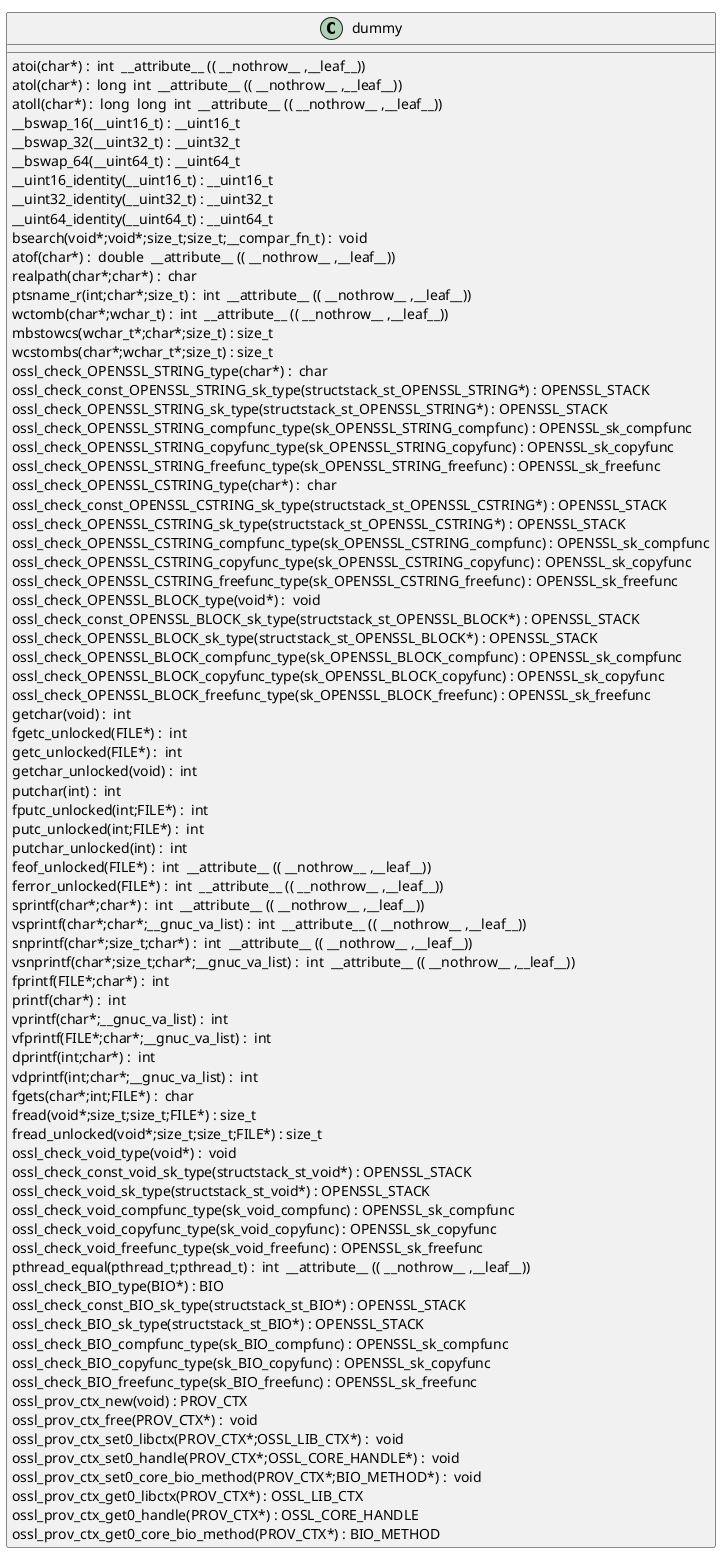 @startuml
!pragma layout smetana
class dummy {
atoi(char*) :  int  __attribute__ (( __nothrow__ ,__leaf__)) [[[./../../.././qc/providers/common/provider_ctx.c.html#165]]]
atol(char*) :  long  int  __attribute__ (( __nothrow__ ,__leaf__)) [[[./../../.././qc/providers/common/provider_ctx.c.html#170]]]
atoll(char*) :  long  long  int  __attribute__ (( __nothrow__ ,__leaf__)) [[[./../../.././qc/providers/common/provider_ctx.c.html#177]]]
__bswap_16(__uint16_t) : __uint16_t [[[./../../.././qc/providers/common/provider_ctx.c.html#477]]]
__bswap_32(__uint32_t) : __uint32_t [[[./../../.././qc/providers/common/provider_ctx.c.html#492]]]
__bswap_64(__uint64_t) : __uint64_t [[[./../../.././qc/providers/common/provider_ctx.c.html#502]]]
__uint16_identity(__uint16_t) : __uint16_t [[[./../../.././qc/providers/common/provider_ctx.c.html#514]]]
__uint32_identity(__uint32_t) : __uint32_t [[[./../../.././qc/providers/common/provider_ctx.c.html#520]]]
__uint64_identity(__uint64_t) : __uint64_t [[[./../../.././qc/providers/common/provider_ctx.c.html#526]]]
bsearch(void*;void*;size_t;size_t;__compar_fn_t) :  void  [[[./../../.././qc/providers/common/provider_ctx.c.html#1194]]]
atof(char*) :  double  __attribute__ (( __nothrow__ ,__leaf__)) [[[./../../.././qc/providers/common/provider_ctx.c.html#1]]]
realpath(char*;char*) :  char  [[[./../../.././qc/providers/common/provider_ctx.c.html#1]]]
ptsname_r(int;char*;size_t) :  int  __attribute__ (( __nothrow__ ,__leaf__)) [[[./../../.././qc/providers/common/provider_ctx.c.html#1]]]
wctomb(char*;wchar_t) :  int  __attribute__ (( __nothrow__ ,__leaf__)) [[[./../../.././qc/providers/common/provider_ctx.c.html#1]]]
mbstowcs(wchar_t*;char*;size_t) : size_t [[[./../../.././qc/providers/common/provider_ctx.c.html#1]]]
wcstombs(char*;wchar_t*;size_t) : size_t [[[./../../.././qc/providers/common/provider_ctx.c.html#1]]]
ossl_check_OPENSSL_STRING_type(char*) :  char  [[[./../../.././qc/providers/common/provider_ctx.c.html#1]]]
ossl_check_const_OPENSSL_STRING_sk_type(structstack_st_OPENSSL_STRING*) : OPENSSL_STACK [[[./../../.././qc/providers/common/provider_ctx.c.html#1]]]
ossl_check_OPENSSL_STRING_sk_type(structstack_st_OPENSSL_STRING*) : OPENSSL_STACK [[[./../../.././qc/providers/common/provider_ctx.c.html#1]]]
ossl_check_OPENSSL_STRING_compfunc_type(sk_OPENSSL_STRING_compfunc) : OPENSSL_sk_compfunc [[[./../../.././qc/providers/common/provider_ctx.c.html#1]]]
ossl_check_OPENSSL_STRING_copyfunc_type(sk_OPENSSL_STRING_copyfunc) : OPENSSL_sk_copyfunc [[[./../../.././qc/providers/common/provider_ctx.c.html#1]]]
ossl_check_OPENSSL_STRING_freefunc_type(sk_OPENSSL_STRING_freefunc) : OPENSSL_sk_freefunc [[[./../../.././qc/providers/common/provider_ctx.c.html#1]]]
ossl_check_OPENSSL_CSTRING_type(char*) :  char  [[[./../../.././qc/providers/common/provider_ctx.c.html#1]]]
ossl_check_const_OPENSSL_CSTRING_sk_type(structstack_st_OPENSSL_CSTRING*) : OPENSSL_STACK [[[./../../.././qc/providers/common/provider_ctx.c.html#1]]]
ossl_check_OPENSSL_CSTRING_sk_type(structstack_st_OPENSSL_CSTRING*) : OPENSSL_STACK [[[./../../.././qc/providers/common/provider_ctx.c.html#1]]]
ossl_check_OPENSSL_CSTRING_compfunc_type(sk_OPENSSL_CSTRING_compfunc) : OPENSSL_sk_compfunc [[[./../../.././qc/providers/common/provider_ctx.c.html#1]]]
ossl_check_OPENSSL_CSTRING_copyfunc_type(sk_OPENSSL_CSTRING_copyfunc) : OPENSSL_sk_copyfunc [[[./../../.././qc/providers/common/provider_ctx.c.html#1]]]
ossl_check_OPENSSL_CSTRING_freefunc_type(sk_OPENSSL_CSTRING_freefunc) : OPENSSL_sk_freefunc [[[./../../.././qc/providers/common/provider_ctx.c.html#1]]]
ossl_check_OPENSSL_BLOCK_type(void*) :  void  [[[./../../.././qc/providers/common/provider_ctx.c.html#1]]]
ossl_check_const_OPENSSL_BLOCK_sk_type(structstack_st_OPENSSL_BLOCK*) : OPENSSL_STACK [[[./../../.././qc/providers/common/provider_ctx.c.html#1]]]
ossl_check_OPENSSL_BLOCK_sk_type(structstack_st_OPENSSL_BLOCK*) : OPENSSL_STACK [[[./../../.././qc/providers/common/provider_ctx.c.html#1]]]
ossl_check_OPENSSL_BLOCK_compfunc_type(sk_OPENSSL_BLOCK_compfunc) : OPENSSL_sk_compfunc [[[./../../.././qc/providers/common/provider_ctx.c.html#1]]]
ossl_check_OPENSSL_BLOCK_copyfunc_type(sk_OPENSSL_BLOCK_copyfunc) : OPENSSL_sk_copyfunc [[[./../../.././qc/providers/common/provider_ctx.c.html#1]]]
ossl_check_OPENSSL_BLOCK_freefunc_type(sk_OPENSSL_BLOCK_freefunc) : OPENSSL_sk_freefunc [[[./../../.././qc/providers/common/provider_ctx.c.html#1]]]
getchar(void) :  int  [[[./../../.././qc/providers/common/provider_ctx.c.html#1]]]
fgetc_unlocked(FILE*) :  int  [[[./../../.././qc/providers/common/provider_ctx.c.html#1]]]
getc_unlocked(FILE*) :  int  [[[./../../.././qc/providers/common/provider_ctx.c.html#1]]]
getchar_unlocked(void) :  int  [[[./../../.././qc/providers/common/provider_ctx.c.html#1]]]
putchar(int) :  int  [[[./../../.././qc/providers/common/provider_ctx.c.html#1]]]
fputc_unlocked(int;FILE*) :  int  [[[./../../.././qc/providers/common/provider_ctx.c.html#1]]]
putc_unlocked(int;FILE*) :  int  [[[./../../.././qc/providers/common/provider_ctx.c.html#1]]]
putchar_unlocked(int) :  int  [[[./../../.././qc/providers/common/provider_ctx.c.html#1]]]
feof_unlocked(FILE*) :  int  __attribute__ (( __nothrow__ ,__leaf__)) [[[./../../.././qc/providers/common/provider_ctx.c.html#1]]]
ferror_unlocked(FILE*) :  int  __attribute__ (( __nothrow__ ,__leaf__)) [[[./../../.././qc/providers/common/provider_ctx.c.html#1]]]
sprintf(char*;char*) :  int  __attribute__ (( __nothrow__ ,__leaf__)) [[[./../../.././qc/providers/common/provider_ctx.c.html#1]]]
vsprintf(char*;char*;__gnuc_va_list) :  int  __attribute__ (( __nothrow__ ,__leaf__)) [[[./../../.././qc/providers/common/provider_ctx.c.html#1]]]
snprintf(char*;size_t;char*) :  int  __attribute__ (( __nothrow__ ,__leaf__)) [[[./../../.././qc/providers/common/provider_ctx.c.html#1]]]
vsnprintf(char*;size_t;char*;__gnuc_va_list) :  int  __attribute__ (( __nothrow__ ,__leaf__)) [[[./../../.././qc/providers/common/provider_ctx.c.html#1]]]
fprintf(FILE*;char*) :  int  [[[./../../.././qc/providers/common/provider_ctx.c.html#1]]]
printf(char*) :  int  [[[./../../.././qc/providers/common/provider_ctx.c.html#1]]]
vprintf(char*;__gnuc_va_list) :  int  [[[./../../.././qc/providers/common/provider_ctx.c.html#1]]]
vfprintf(FILE*;char*;__gnuc_va_list) :  int  [[[./../../.././qc/providers/common/provider_ctx.c.html#1]]]
dprintf(int;char*) :  int  [[[./../../.././qc/providers/common/provider_ctx.c.html#1]]]
vdprintf(int;char*;__gnuc_va_list) :  int  [[[./../../.././qc/providers/common/provider_ctx.c.html#1]]]
fgets(char*;int;FILE*) :  char  [[[./../../.././qc/providers/common/provider_ctx.c.html#1]]]
fread(void*;size_t;size_t;FILE*) : size_t [[[./../../.././qc/providers/common/provider_ctx.c.html#1]]]
fread_unlocked(void*;size_t;size_t;FILE*) : size_t [[[./../../.././qc/providers/common/provider_ctx.c.html#1]]]
ossl_check_void_type(void*) :  void  [[[./../../.././qc/providers/common/provider_ctx.c.html#1]]]
ossl_check_const_void_sk_type(structstack_st_void*) : OPENSSL_STACK [[[./../../.././qc/providers/common/provider_ctx.c.html#1]]]
ossl_check_void_sk_type(structstack_st_void*) : OPENSSL_STACK [[[./../../.././qc/providers/common/provider_ctx.c.html#1]]]
ossl_check_void_compfunc_type(sk_void_compfunc) : OPENSSL_sk_compfunc [[[./../../.././qc/providers/common/provider_ctx.c.html#1]]]
ossl_check_void_copyfunc_type(sk_void_copyfunc) : OPENSSL_sk_copyfunc [[[./../../.././qc/providers/common/provider_ctx.c.html#1]]]
ossl_check_void_freefunc_type(sk_void_freefunc) : OPENSSL_sk_freefunc [[[./../../.././qc/providers/common/provider_ctx.c.html#1]]]
pthread_equal(pthread_t;pthread_t) :  int  __attribute__ (( __nothrow__ ,__leaf__)) [[[./../../.././qc/providers/common/provider_ctx.c.html#1]]]
ossl_check_BIO_type(BIO*) : BIO [[[./../../.././qc/providers/common/provider_ctx.c.html#1]]]
ossl_check_const_BIO_sk_type(structstack_st_BIO*) : OPENSSL_STACK [[[./../../.././qc/providers/common/provider_ctx.c.html#1]]]
ossl_check_BIO_sk_type(structstack_st_BIO*) : OPENSSL_STACK [[[./../../.././qc/providers/common/provider_ctx.c.html#1]]]
ossl_check_BIO_compfunc_type(sk_BIO_compfunc) : OPENSSL_sk_compfunc [[[./../../.././qc/providers/common/provider_ctx.c.html#1]]]
ossl_check_BIO_copyfunc_type(sk_BIO_copyfunc) : OPENSSL_sk_copyfunc [[[./../../.././qc/providers/common/provider_ctx.c.html#1]]]
ossl_check_BIO_freefunc_type(sk_BIO_freefunc) : OPENSSL_sk_freefunc [[[./../../.././qc/providers/common/provider_ctx.c.html#1]]]
ossl_prov_ctx_new(void) : PROV_CTX [[[./../../.././qc/providers/common/provider_ctx.c.html#1]]]
ossl_prov_ctx_free(PROV_CTX*) :  void  [[[./../../.././qc/providers/common/provider_ctx.c.html#1]]]
ossl_prov_ctx_set0_libctx(PROV_CTX*;OSSL_LIB_CTX*) :  void  [[[./../../.././qc/providers/common/provider_ctx.c.html#1]]]
ossl_prov_ctx_set0_handle(PROV_CTX*;OSSL_CORE_HANDLE*) :  void  [[[./../../.././qc/providers/common/provider_ctx.c.html#1]]]
ossl_prov_ctx_set0_core_bio_method(PROV_CTX*;BIO_METHOD*) :  void  [[[./../../.././qc/providers/common/provider_ctx.c.html#1]]]
ossl_prov_ctx_get0_libctx(PROV_CTX*) : OSSL_LIB_CTX [[[./../../.././qc/providers/common/provider_ctx.c.html#1]]]
ossl_prov_ctx_get0_handle(PROV_CTX*) : OSSL_CORE_HANDLE [[[./../../.././qc/providers/common/provider_ctx.c.html#1]]]
ossl_prov_ctx_get0_core_bio_method(PROV_CTX*) : BIO_METHOD [[[./../../.././qc/providers/common/provider_ctx.c.html#1]]]
} 
@enduml
